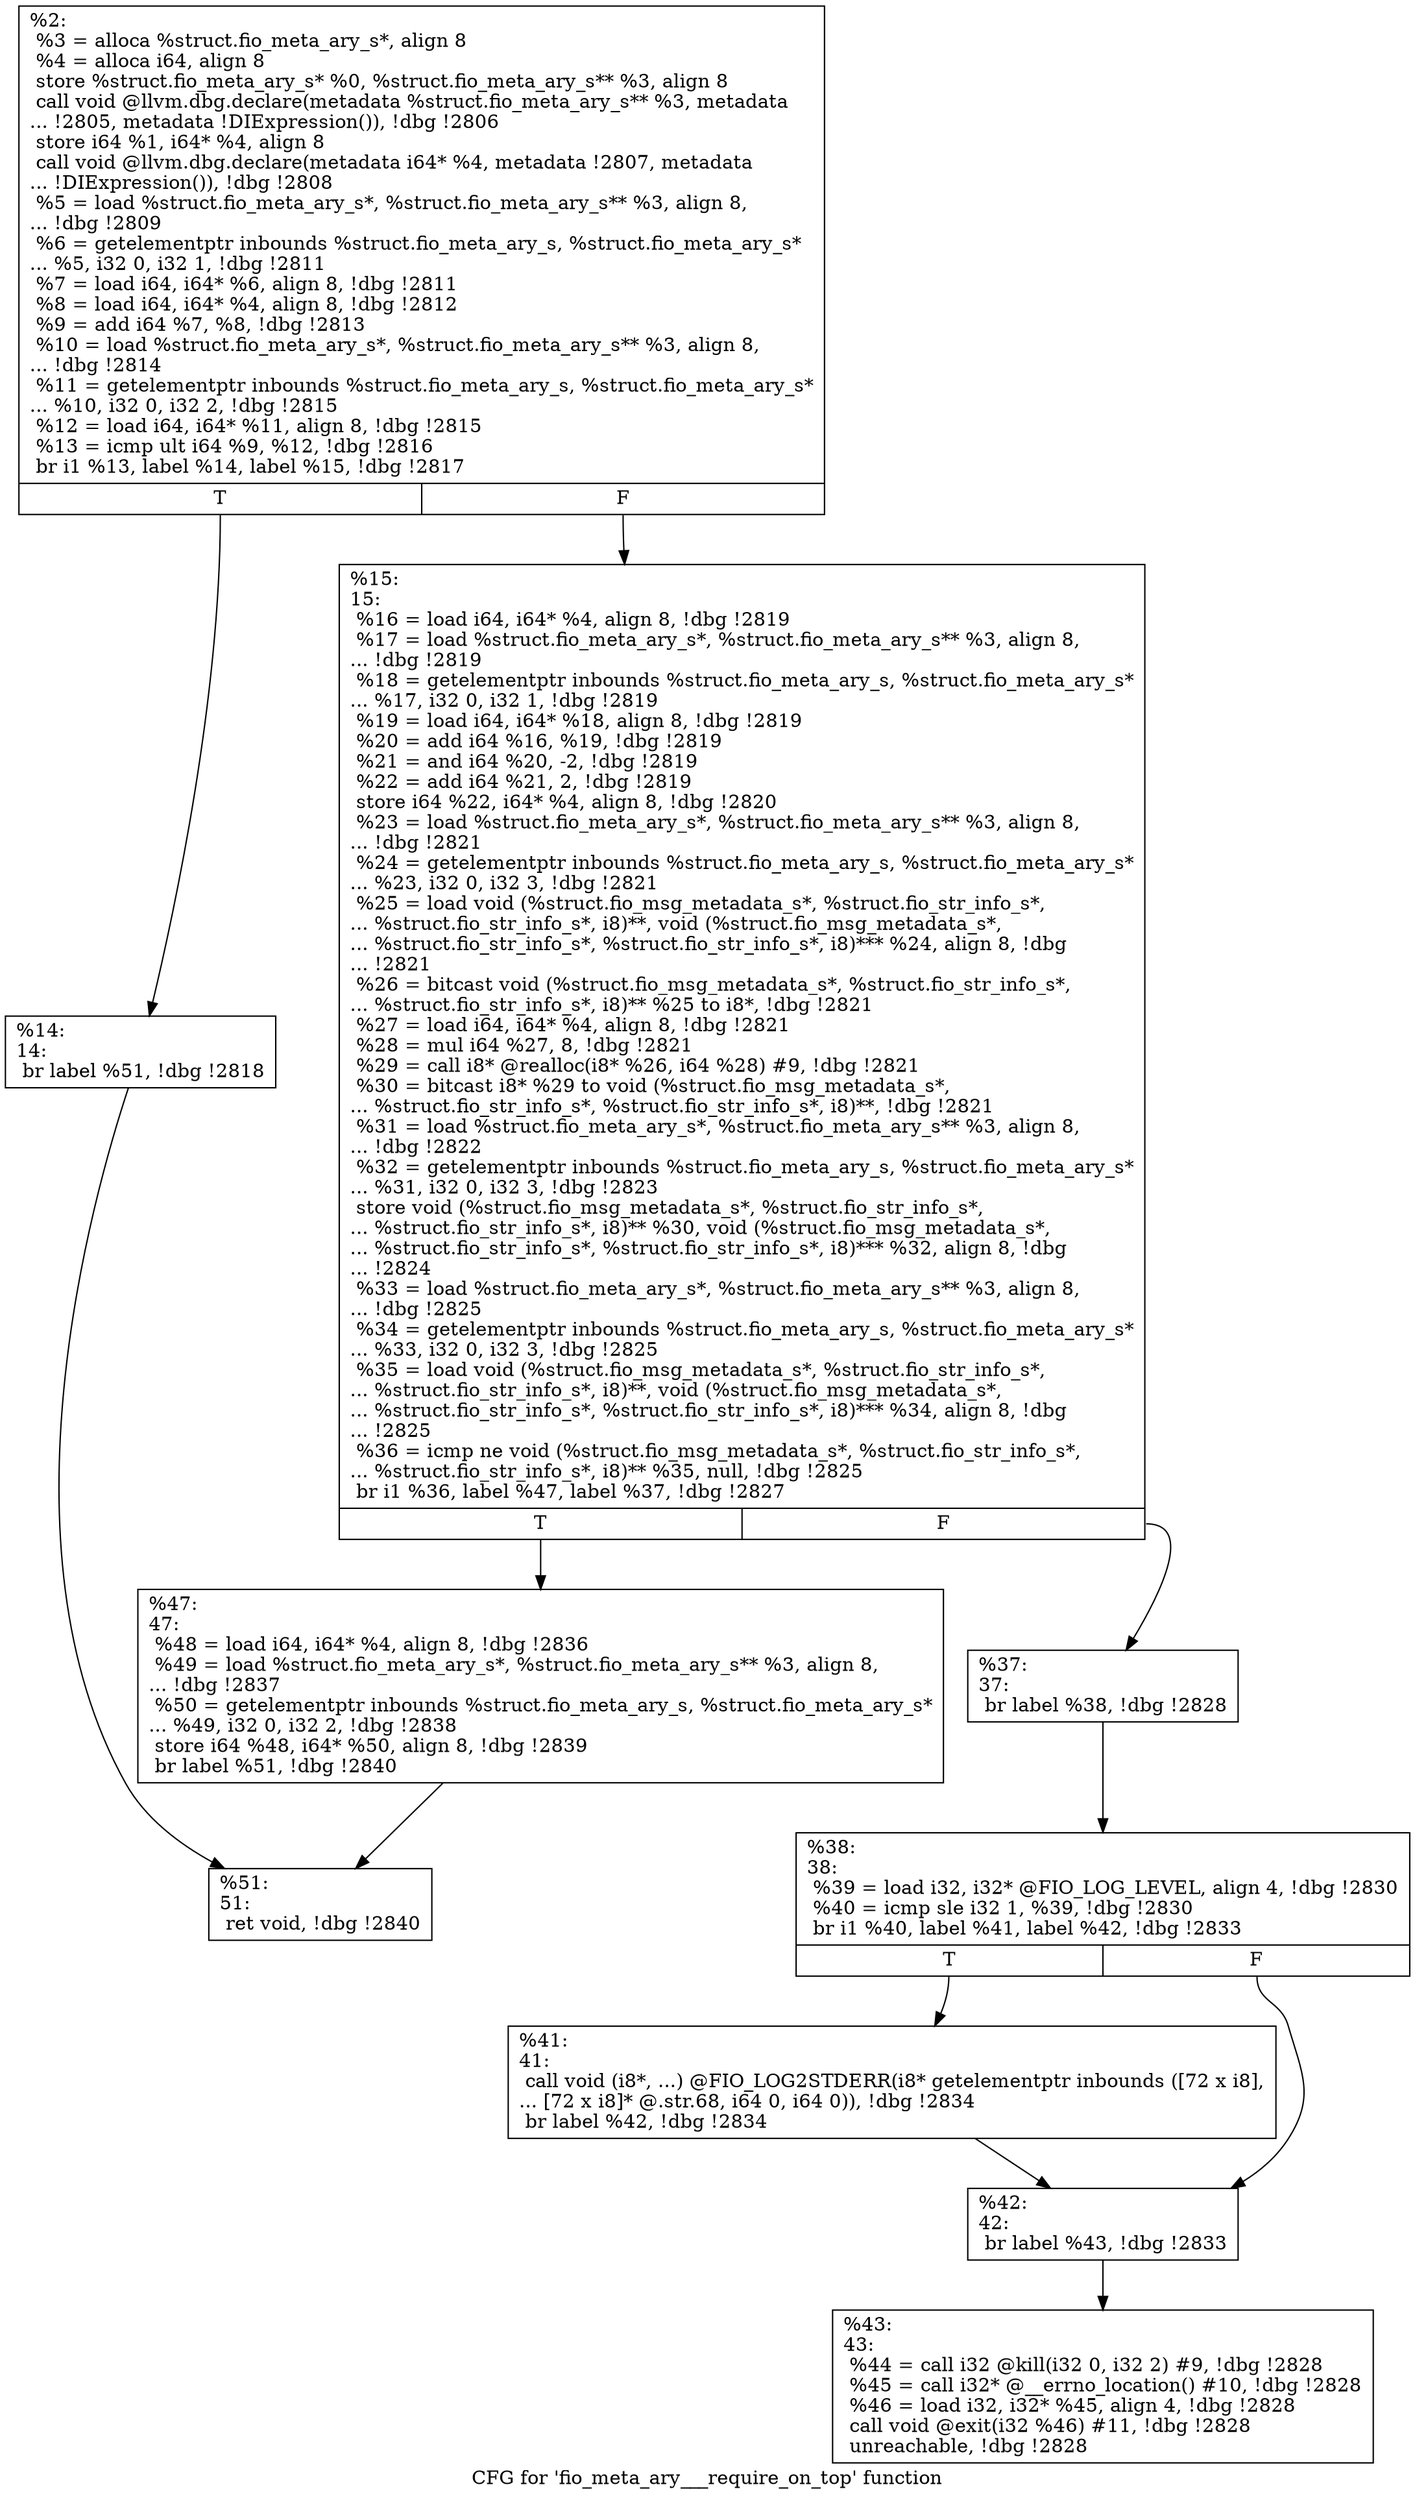 digraph "CFG for 'fio_meta_ary___require_on_top' function" {
	label="CFG for 'fio_meta_ary___require_on_top' function";

	Node0x556851506bf0 [shape=record,label="{%2:\l  %3 = alloca %struct.fio_meta_ary_s*, align 8\l  %4 = alloca i64, align 8\l  store %struct.fio_meta_ary_s* %0, %struct.fio_meta_ary_s** %3, align 8\l  call void @llvm.dbg.declare(metadata %struct.fio_meta_ary_s** %3, metadata\l... !2805, metadata !DIExpression()), !dbg !2806\l  store i64 %1, i64* %4, align 8\l  call void @llvm.dbg.declare(metadata i64* %4, metadata !2807, metadata\l... !DIExpression()), !dbg !2808\l  %5 = load %struct.fio_meta_ary_s*, %struct.fio_meta_ary_s** %3, align 8,\l... !dbg !2809\l  %6 = getelementptr inbounds %struct.fio_meta_ary_s, %struct.fio_meta_ary_s*\l... %5, i32 0, i32 1, !dbg !2811\l  %7 = load i64, i64* %6, align 8, !dbg !2811\l  %8 = load i64, i64* %4, align 8, !dbg !2812\l  %9 = add i64 %7, %8, !dbg !2813\l  %10 = load %struct.fio_meta_ary_s*, %struct.fio_meta_ary_s** %3, align 8,\l... !dbg !2814\l  %11 = getelementptr inbounds %struct.fio_meta_ary_s, %struct.fio_meta_ary_s*\l... %10, i32 0, i32 2, !dbg !2815\l  %12 = load i64, i64* %11, align 8, !dbg !2815\l  %13 = icmp ult i64 %9, %12, !dbg !2816\l  br i1 %13, label %14, label %15, !dbg !2817\l|{<s0>T|<s1>F}}"];
	Node0x556851506bf0:s0 -> Node0x556851509090;
	Node0x556851506bf0:s1 -> Node0x5568515090e0;
	Node0x556851509090 [shape=record,label="{%14:\l14:                                               \l  br label %51, !dbg !2818\l}"];
	Node0x556851509090 -> Node0x556851509310;
	Node0x5568515090e0 [shape=record,label="{%15:\l15:                                               \l  %16 = load i64, i64* %4, align 8, !dbg !2819\l  %17 = load %struct.fio_meta_ary_s*, %struct.fio_meta_ary_s** %3, align 8,\l... !dbg !2819\l  %18 = getelementptr inbounds %struct.fio_meta_ary_s, %struct.fio_meta_ary_s*\l... %17, i32 0, i32 1, !dbg !2819\l  %19 = load i64, i64* %18, align 8, !dbg !2819\l  %20 = add i64 %16, %19, !dbg !2819\l  %21 = and i64 %20, -2, !dbg !2819\l  %22 = add i64 %21, 2, !dbg !2819\l  store i64 %22, i64* %4, align 8, !dbg !2820\l  %23 = load %struct.fio_meta_ary_s*, %struct.fio_meta_ary_s** %3, align 8,\l... !dbg !2821\l  %24 = getelementptr inbounds %struct.fio_meta_ary_s, %struct.fio_meta_ary_s*\l... %23, i32 0, i32 3, !dbg !2821\l  %25 = load void (%struct.fio_msg_metadata_s*, %struct.fio_str_info_s*,\l... %struct.fio_str_info_s*, i8)**, void (%struct.fio_msg_metadata_s*,\l... %struct.fio_str_info_s*, %struct.fio_str_info_s*, i8)*** %24, align 8, !dbg\l... !2821\l  %26 = bitcast void (%struct.fio_msg_metadata_s*, %struct.fio_str_info_s*,\l... %struct.fio_str_info_s*, i8)** %25 to i8*, !dbg !2821\l  %27 = load i64, i64* %4, align 8, !dbg !2821\l  %28 = mul i64 %27, 8, !dbg !2821\l  %29 = call i8* @realloc(i8* %26, i64 %28) #9, !dbg !2821\l  %30 = bitcast i8* %29 to void (%struct.fio_msg_metadata_s*,\l... %struct.fio_str_info_s*, %struct.fio_str_info_s*, i8)**, !dbg !2821\l  %31 = load %struct.fio_meta_ary_s*, %struct.fio_meta_ary_s** %3, align 8,\l... !dbg !2822\l  %32 = getelementptr inbounds %struct.fio_meta_ary_s, %struct.fio_meta_ary_s*\l... %31, i32 0, i32 3, !dbg !2823\l  store void (%struct.fio_msg_metadata_s*, %struct.fio_str_info_s*,\l... %struct.fio_str_info_s*, i8)** %30, void (%struct.fio_msg_metadata_s*,\l... %struct.fio_str_info_s*, %struct.fio_str_info_s*, i8)*** %32, align 8, !dbg\l... !2824\l  %33 = load %struct.fio_meta_ary_s*, %struct.fio_meta_ary_s** %3, align 8,\l... !dbg !2825\l  %34 = getelementptr inbounds %struct.fio_meta_ary_s, %struct.fio_meta_ary_s*\l... %33, i32 0, i32 3, !dbg !2825\l  %35 = load void (%struct.fio_msg_metadata_s*, %struct.fio_str_info_s*,\l... %struct.fio_str_info_s*, i8)**, void (%struct.fio_msg_metadata_s*,\l... %struct.fio_str_info_s*, %struct.fio_str_info_s*, i8)*** %34, align 8, !dbg\l... !2825\l  %36 = icmp ne void (%struct.fio_msg_metadata_s*, %struct.fio_str_info_s*,\l... %struct.fio_str_info_s*, i8)** %35, null, !dbg !2825\l  br i1 %36, label %47, label %37, !dbg !2827\l|{<s0>T|<s1>F}}"];
	Node0x5568515090e0:s0 -> Node0x5568515092c0;
	Node0x5568515090e0:s1 -> Node0x556851509130;
	Node0x556851509130 [shape=record,label="{%37:\l37:                                               \l  br label %38, !dbg !2828\l}"];
	Node0x556851509130 -> Node0x556851509180;
	Node0x556851509180 [shape=record,label="{%38:\l38:                                               \l  %39 = load i32, i32* @FIO_LOG_LEVEL, align 4, !dbg !2830\l  %40 = icmp sle i32 1, %39, !dbg !2830\l  br i1 %40, label %41, label %42, !dbg !2833\l|{<s0>T|<s1>F}}"];
	Node0x556851509180:s0 -> Node0x5568515091d0;
	Node0x556851509180:s1 -> Node0x556851509220;
	Node0x5568515091d0 [shape=record,label="{%41:\l41:                                               \l  call void (i8*, ...) @FIO_LOG2STDERR(i8* getelementptr inbounds ([72 x i8],\l... [72 x i8]* @.str.68, i64 0, i64 0)), !dbg !2834\l  br label %42, !dbg !2834\l}"];
	Node0x5568515091d0 -> Node0x556851509220;
	Node0x556851509220 [shape=record,label="{%42:\l42:                                               \l  br label %43, !dbg !2833\l}"];
	Node0x556851509220 -> Node0x556851509270;
	Node0x556851509270 [shape=record,label="{%43:\l43:                                               \l  %44 = call i32 @kill(i32 0, i32 2) #9, !dbg !2828\l  %45 = call i32* @__errno_location() #10, !dbg !2828\l  %46 = load i32, i32* %45, align 4, !dbg !2828\l  call void @exit(i32 %46) #11, !dbg !2828\l  unreachable, !dbg !2828\l}"];
	Node0x5568515092c0 [shape=record,label="{%47:\l47:                                               \l  %48 = load i64, i64* %4, align 8, !dbg !2836\l  %49 = load %struct.fio_meta_ary_s*, %struct.fio_meta_ary_s** %3, align 8,\l... !dbg !2837\l  %50 = getelementptr inbounds %struct.fio_meta_ary_s, %struct.fio_meta_ary_s*\l... %49, i32 0, i32 2, !dbg !2838\l  store i64 %48, i64* %50, align 8, !dbg !2839\l  br label %51, !dbg !2840\l}"];
	Node0x5568515092c0 -> Node0x556851509310;
	Node0x556851509310 [shape=record,label="{%51:\l51:                                               \l  ret void, !dbg !2840\l}"];
}
